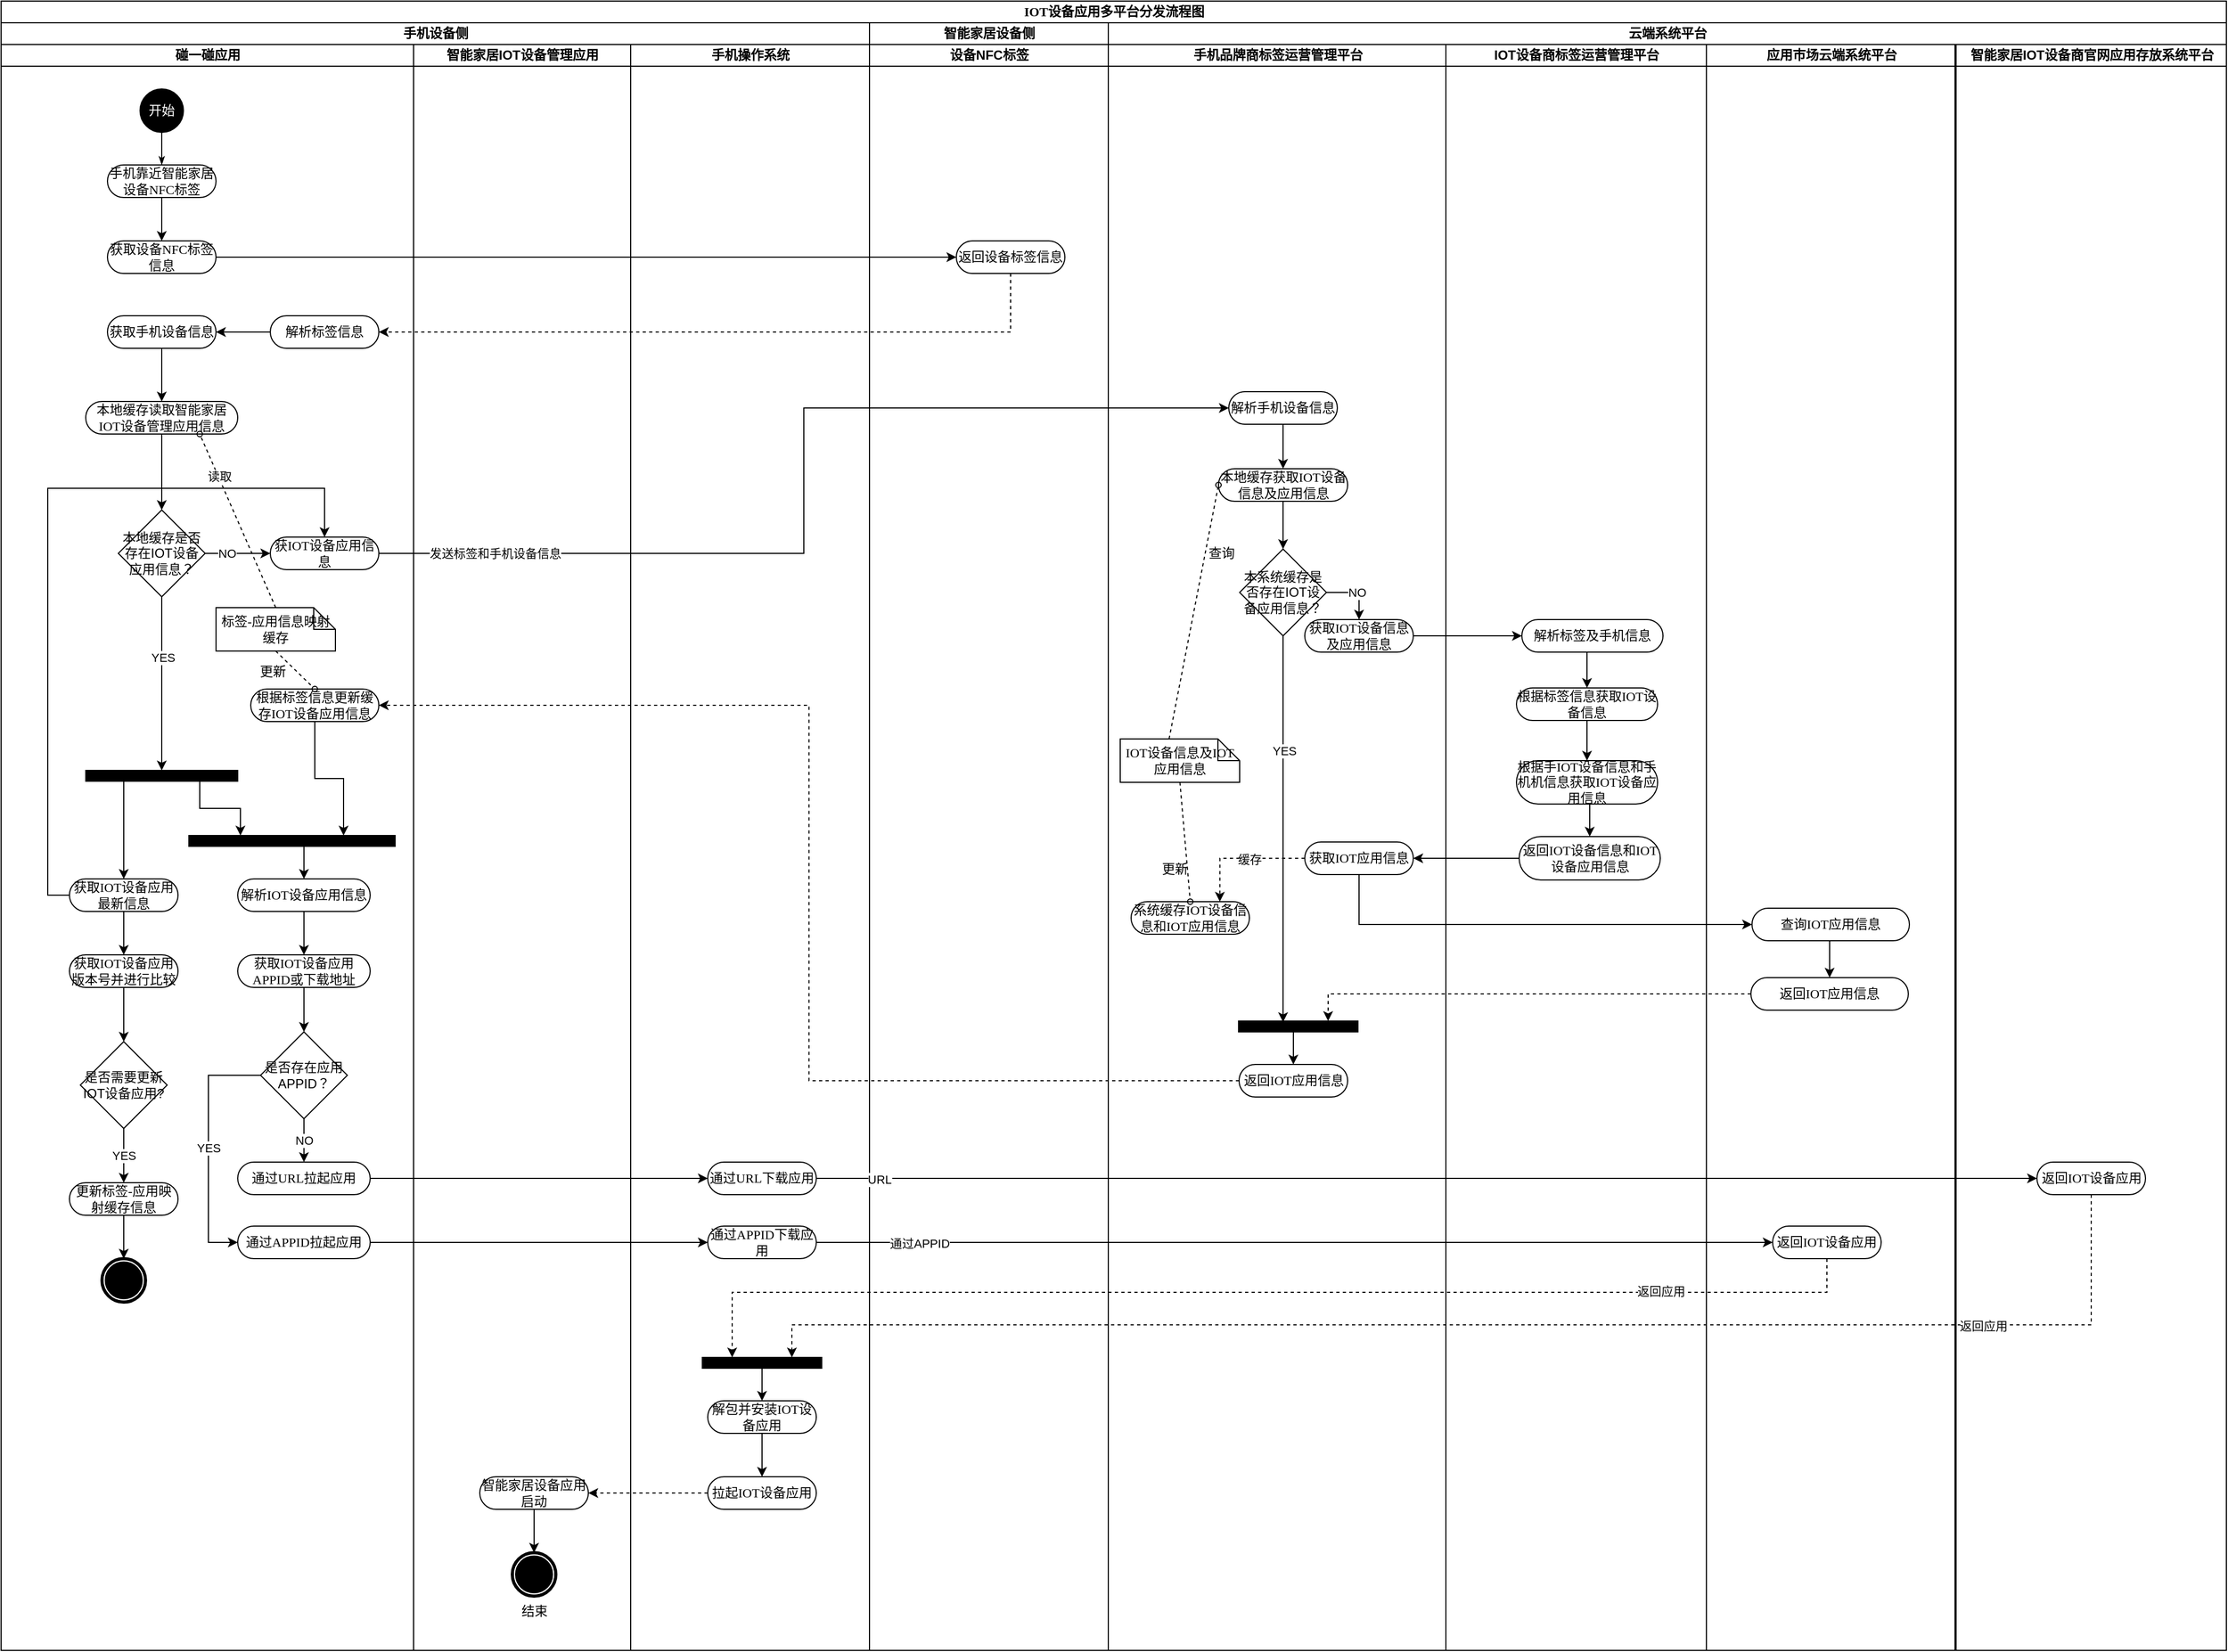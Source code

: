 <mxfile version="13.6.2" type="github">
  <diagram id="bne0GptcliV4wtazItF0" name="Page-1">
    <mxGraphModel dx="2277" dy="794" grid="1" gridSize="10" guides="1" tooltips="1" connect="1" arrows="1" fold="1" page="1" pageScale="1" pageWidth="827" pageHeight="1169" math="0" shadow="0">
      <root>
        <mxCell id="0" />
        <mxCell id="1" parent="0" />
        <mxCell id="QrTJQ4TlJ2hvMYAhIBJm-50" value="手机品牌商标签运营管理平台" style="swimlane;html=1;startSize=20;" parent="1" vertex="1">
          <mxGeometry x="529" y="80" width="311" height="1480" as="geometry" />
        </mxCell>
        <mxCell id="FNBalR-lyEp3zAnumRml-39" style="edgeStyle=orthogonalEdgeStyle;rounded=0;orthogonalLoop=1;jettySize=auto;html=1;exitX=0.5;exitY=1;exitDx=0;exitDy=0;strokeColor=#000000;" edge="1" parent="QrTJQ4TlJ2hvMYAhIBJm-50" source="QrTJQ4TlJ2hvMYAhIBJm-52" target="FNBalR-lyEp3zAnumRml-4">
          <mxGeometry relative="1" as="geometry" />
        </mxCell>
        <mxCell id="QrTJQ4TlJ2hvMYAhIBJm-52" value="解析手机设备信息" style="rounded=1;whiteSpace=wrap;html=1;shadow=0;comic=0;labelBackgroundColor=none;strokeWidth=1;fontFamily=Verdana;fontSize=12;align=center;arcSize=50;" parent="QrTJQ4TlJ2hvMYAhIBJm-50" vertex="1">
          <mxGeometry x="111" y="320" width="100" height="30" as="geometry" />
        </mxCell>
        <mxCell id="FNBalR-lyEp3zAnumRml-25" style="edgeStyle=orthogonalEdgeStyle;rounded=0;orthogonalLoop=1;jettySize=auto;html=1;exitX=0;exitY=0.5;exitDx=0;exitDy=0;entryX=0.75;entryY=0;entryDx=0;entryDy=0;dashed=1;" edge="1" parent="QrTJQ4TlJ2hvMYAhIBJm-50" source="QrTJQ4TlJ2hvMYAhIBJm-53" target="FNBalR-lyEp3zAnumRml-24">
          <mxGeometry relative="1" as="geometry">
            <Array as="points">
              <mxPoint x="103" y="750" />
            </Array>
          </mxGeometry>
        </mxCell>
        <mxCell id="FNBalR-lyEp3zAnumRml-47" value="缓存" style="edgeLabel;html=1;align=center;verticalAlign=middle;resizable=0;points=[];" vertex="1" connectable="0" parent="FNBalR-lyEp3zAnumRml-25">
          <mxGeometry x="-0.137" y="1" relative="1" as="geometry">
            <mxPoint as="offset" />
          </mxGeometry>
        </mxCell>
        <mxCell id="QrTJQ4TlJ2hvMYAhIBJm-53" value="获取IOT应用信息" style="rounded=1;whiteSpace=wrap;html=1;shadow=0;comic=0;labelBackgroundColor=none;strokeWidth=1;fontFamily=Verdana;fontSize=12;align=center;arcSize=50;" parent="QrTJQ4TlJ2hvMYAhIBJm-50" vertex="1">
          <mxGeometry x="181" y="735" width="100" height="30" as="geometry" />
        </mxCell>
        <mxCell id="QrTJQ4TlJ2hvMYAhIBJm-54" value="返回IOT应用信息" style="rounded=1;whiteSpace=wrap;html=1;shadow=0;comic=0;labelBackgroundColor=none;strokeWidth=1;fontFamily=Verdana;fontSize=12;align=center;arcSize=50;" parent="QrTJQ4TlJ2hvMYAhIBJm-50" vertex="1">
          <mxGeometry x="120.5" y="940" width="100" height="30" as="geometry" />
        </mxCell>
        <mxCell id="FNBalR-lyEp3zAnumRml-40" style="edgeStyle=orthogonalEdgeStyle;rounded=0;orthogonalLoop=1;jettySize=auto;html=1;exitX=0.5;exitY=1;exitDx=0;exitDy=0;entryX=0.5;entryY=0;entryDx=0;entryDy=0;strokeColor=#000000;" edge="1" parent="QrTJQ4TlJ2hvMYAhIBJm-50" source="FNBalR-lyEp3zAnumRml-4" target="FNBalR-lyEp3zAnumRml-34">
          <mxGeometry relative="1" as="geometry" />
        </mxCell>
        <mxCell id="FNBalR-lyEp3zAnumRml-4" value="本地缓存获取IOT设备信息及应用信息" style="rounded=1;whiteSpace=wrap;html=1;shadow=0;comic=0;labelBackgroundColor=none;strokeWidth=1;fontFamily=Verdana;fontSize=12;align=center;arcSize=50;" vertex="1" parent="QrTJQ4TlJ2hvMYAhIBJm-50">
          <mxGeometry x="101.5" y="391" width="119" height="30" as="geometry" />
        </mxCell>
        <mxCell id="FNBalR-lyEp3zAnumRml-24" value="系统缓存IOT设备信息和IOT应用信息" style="rounded=1;whiteSpace=wrap;html=1;shadow=0;comic=0;labelBackgroundColor=none;strokeWidth=1;fontFamily=Verdana;fontSize=12;align=center;arcSize=50;" vertex="1" parent="QrTJQ4TlJ2hvMYAhIBJm-50">
          <mxGeometry x="21" y="790" width="109" height="30" as="geometry" />
        </mxCell>
        <mxCell id="FNBalR-lyEp3zAnumRml-26" value="IOT设备信息及IOT应用信息" style="shape=note;whiteSpace=wrap;html=1;rounded=0;shadow=0;comic=0;labelBackgroundColor=none;strokeWidth=1;fontFamily=Verdana;fontSize=12;align=center;size=20;" vertex="1" parent="QrTJQ4TlJ2hvMYAhIBJm-50">
          <mxGeometry x="11" y="640" width="110" height="40" as="geometry" />
        </mxCell>
        <mxCell id="FNBalR-lyEp3zAnumRml-28" value="更新" style="edgeStyle=none;rounded=0;html=1;dashed=1;labelBackgroundColor=none;startArrow=none;startFill=0;startSize=5;endArrow=oval;endFill=0;endSize=5;jettySize=auto;orthogonalLoop=1;strokeWidth=1;fontFamily=Verdana;fontSize=12;exitX=0.5;exitY=1;exitDx=0;exitDy=0;exitPerimeter=0;entryX=0.5;entryY=0;entryDx=0;entryDy=0;" edge="1" parent="QrTJQ4TlJ2hvMYAhIBJm-50" source="FNBalR-lyEp3zAnumRml-26" target="FNBalR-lyEp3zAnumRml-24">
          <mxGeometry x="0.436" y="-12" relative="1" as="geometry">
            <mxPoint x="211" y="640" as="sourcePoint" />
            <mxPoint x="140" y="570" as="targetPoint" />
            <mxPoint as="offset" />
          </mxGeometry>
        </mxCell>
        <mxCell id="FNBalR-lyEp3zAnumRml-41" value="NO" style="edgeStyle=orthogonalEdgeStyle;rounded=0;orthogonalLoop=1;jettySize=auto;html=1;exitX=1;exitY=0.5;exitDx=0;exitDy=0;entryX=0.5;entryY=0;entryDx=0;entryDy=0;strokeColor=#000000;" edge="1" parent="QrTJQ4TlJ2hvMYAhIBJm-50" source="FNBalR-lyEp3zAnumRml-34" target="FNBalR-lyEp3zAnumRml-37">
          <mxGeometry relative="1" as="geometry" />
        </mxCell>
        <mxCell id="FNBalR-lyEp3zAnumRml-44" style="edgeStyle=orthogonalEdgeStyle;rounded=0;orthogonalLoop=1;jettySize=auto;html=1;exitX=0.5;exitY=1;exitDx=0;exitDy=0;strokeColor=#000000;" edge="1" parent="QrTJQ4TlJ2hvMYAhIBJm-50" source="FNBalR-lyEp3zAnumRml-34">
          <mxGeometry relative="1" as="geometry">
            <mxPoint x="161" y="901" as="targetPoint" />
          </mxGeometry>
        </mxCell>
        <mxCell id="FNBalR-lyEp3zAnumRml-46" value="YES" style="edgeLabel;html=1;align=center;verticalAlign=middle;resizable=0;points=[];" vertex="1" connectable="0" parent="FNBalR-lyEp3zAnumRml-44">
          <mxGeometry x="-0.406" y="1" relative="1" as="geometry">
            <mxPoint as="offset" />
          </mxGeometry>
        </mxCell>
        <mxCell id="FNBalR-lyEp3zAnumRml-34" value="本系统缓存是否存在IOT设备应用信息？" style="rhombus;whiteSpace=wrap;html=1;" vertex="1" parent="QrTJQ4TlJ2hvMYAhIBJm-50">
          <mxGeometry x="121" y="465" width="80" height="80" as="geometry" />
        </mxCell>
        <mxCell id="FNBalR-lyEp3zAnumRml-37" value="获取IOT设备信息及应用信息" style="rounded=1;whiteSpace=wrap;html=1;shadow=0;comic=0;labelBackgroundColor=none;strokeWidth=1;fontFamily=Verdana;fontSize=12;align=center;arcSize=50;" vertex="1" parent="QrTJQ4TlJ2hvMYAhIBJm-50">
          <mxGeometry x="181" y="530" width="100" height="30" as="geometry" />
        </mxCell>
        <mxCell id="FNBalR-lyEp3zAnumRml-27" value="查询" style="edgeStyle=none;rounded=0;html=1;dashed=1;labelBackgroundColor=none;startArrow=none;startFill=0;startSize=5;endArrow=oval;endFill=0;endSize=5;jettySize=auto;orthogonalLoop=1;strokeWidth=1;fontFamily=Verdana;fontSize=12;exitX=0;exitY=0;exitDx=45;exitDy=0;exitPerimeter=0;entryX=0;entryY=0.5;entryDx=0;entryDy=0;" edge="1" parent="QrTJQ4TlJ2hvMYAhIBJm-50" source="FNBalR-lyEp3zAnumRml-26" target="FNBalR-lyEp3zAnumRml-4">
          <mxGeometry x="0.484" y="-14" relative="1" as="geometry">
            <mxPoint x="-158" y="569" as="sourcePoint" />
            <mxPoint x="-89" y="620" as="targetPoint" />
            <mxPoint as="offset" />
          </mxGeometry>
        </mxCell>
        <mxCell id="FNBalR-lyEp3zAnumRml-45" style="edgeStyle=orthogonalEdgeStyle;rounded=0;orthogonalLoop=1;jettySize=auto;html=1;exitX=0.5;exitY=1;exitDx=0;exitDy=0;entryX=0.5;entryY=0;entryDx=0;entryDy=0;strokeColor=#000000;" edge="1" parent="QrTJQ4TlJ2hvMYAhIBJm-50" source="FNBalR-lyEp3zAnumRml-43" target="QrTJQ4TlJ2hvMYAhIBJm-54">
          <mxGeometry relative="1" as="geometry" />
        </mxCell>
        <mxCell id="FNBalR-lyEp3zAnumRml-43" value="" style="whiteSpace=wrap;html=1;rounded=0;shadow=0;comic=0;labelBackgroundColor=none;strokeWidth=1;fillColor=#000000;fontFamily=Verdana;fontSize=12;align=center;rotation=0;" vertex="1" parent="QrTJQ4TlJ2hvMYAhIBJm-50">
          <mxGeometry x="120" y="900" width="110" height="10" as="geometry" />
        </mxCell>
        <mxCell id="QrTJQ4TlJ2hvMYAhIBJm-74" style="edgeStyle=orthogonalEdgeStyle;rounded=0;orthogonalLoop=1;jettySize=auto;html=1;exitX=1;exitY=0.5;exitDx=0;exitDy=0;entryX=0;entryY=0.5;entryDx=0;entryDy=0;" parent="1" source="QrTJQ4TlJ2hvMYAhIBJm-36" target="QrTJQ4TlJ2hvMYAhIBJm-52" edge="1">
          <mxGeometry relative="1" as="geometry" />
        </mxCell>
        <mxCell id="QrTJQ4TlJ2hvMYAhIBJm-75" value="发送标签和手机设备信息" style="edgeLabel;html=1;align=center;verticalAlign=middle;resizable=0;points=[];" parent="QrTJQ4TlJ2hvMYAhIBJm-74" vertex="1" connectable="0">
          <mxGeometry x="-0.839" y="1" relative="1" as="geometry">
            <mxPoint x="33" y="1" as="offset" />
          </mxGeometry>
        </mxCell>
        <mxCell id="QrTJQ4TlJ2hvMYAhIBJm-78" style="edgeStyle=orthogonalEdgeStyle;rounded=0;orthogonalLoop=1;jettySize=auto;html=1;exitX=0;exitY=0.5;exitDx=0;exitDy=0;entryX=1;entryY=0.5;entryDx=0;entryDy=0;dashed=1;" parent="1" source="QrTJQ4TlJ2hvMYAhIBJm-54" target="QrTJQ4TlJ2hvMYAhIBJm-37" edge="1">
          <mxGeometry relative="1" as="geometry" />
        </mxCell>
        <mxCell id="QrTJQ4TlJ2hvMYAhIBJm-1" value="IOT设备应用多平台分发流程图" style="swimlane;html=1;childLayout=stackLayout;startSize=20;rounded=0;shadow=0;comic=0;labelBackgroundColor=none;strokeWidth=1;fontFamily=Verdana;fontSize=12;align=center;" parent="1" vertex="1">
          <mxGeometry x="-491" y="40" width="2050" height="1520" as="geometry" />
        </mxCell>
        <mxCell id="QrTJQ4TlJ2hvMYAhIBJm-2" value="手机设备侧" style="swimlane;html=1;startSize=20;" parent="QrTJQ4TlJ2hvMYAhIBJm-1" vertex="1">
          <mxGeometry y="20" width="800" height="1500" as="geometry" />
        </mxCell>
        <mxCell id="QrTJQ4TlJ2hvMYAhIBJm-3" value="碰一碰应用" style="swimlane;html=1;startSize=20;" parent="QrTJQ4TlJ2hvMYAhIBJm-2" vertex="1">
          <mxGeometry y="20" width="380" height="1480" as="geometry" />
        </mxCell>
        <mxCell id="QrTJQ4TlJ2hvMYAhIBJm-4" style="edgeStyle=orthogonalEdgeStyle;rounded=0;html=1;labelBackgroundColor=none;startArrow=none;startFill=0;startSize=5;endArrow=classicThin;endFill=1;endSize=5;jettySize=auto;orthogonalLoop=1;strokeWidth=1;fontFamily=Verdana;fontSize=12" parent="QrTJQ4TlJ2hvMYAhIBJm-3" source="QrTJQ4TlJ2hvMYAhIBJm-17" target="QrTJQ4TlJ2hvMYAhIBJm-16" edge="1">
          <mxGeometry relative="1" as="geometry" />
        </mxCell>
        <mxCell id="QrTJQ4TlJ2hvMYAhIBJm-5" style="edgeStyle=orthogonalEdgeStyle;rounded=0;orthogonalLoop=1;jettySize=auto;html=1;exitX=0.5;exitY=1;exitDx=0;exitDy=0;entryX=0.5;entryY=0;entryDx=0;entryDy=0;" parent="QrTJQ4TlJ2hvMYAhIBJm-3" source="QrTJQ4TlJ2hvMYAhIBJm-16" target="QrTJQ4TlJ2hvMYAhIBJm-18" edge="1">
          <mxGeometry relative="1" as="geometry" />
        </mxCell>
        <mxCell id="QrTJQ4TlJ2hvMYAhIBJm-6" style="edgeStyle=orthogonalEdgeStyle;rounded=0;orthogonalLoop=1;jettySize=auto;html=1;exitX=0;exitY=0.5;exitDx=0;exitDy=0;entryX=0.5;entryY=0;entryDx=0;entryDy=0;" parent="QrTJQ4TlJ2hvMYAhIBJm-3" source="QrTJQ4TlJ2hvMYAhIBJm-8" target="QrTJQ4TlJ2hvMYAhIBJm-36" edge="1">
          <mxGeometry relative="1" as="geometry">
            <Array as="points">
              <mxPoint x="43" y="784" />
              <mxPoint x="43" y="409" />
              <mxPoint x="298" y="409" />
            </Array>
          </mxGeometry>
        </mxCell>
        <mxCell id="QrTJQ4TlJ2hvMYAhIBJm-7" style="edgeStyle=orthogonalEdgeStyle;rounded=0;orthogonalLoop=1;jettySize=auto;html=1;exitX=0.5;exitY=1;exitDx=0;exitDy=0;entryX=0.5;entryY=0;entryDx=0;entryDy=0;" parent="QrTJQ4TlJ2hvMYAhIBJm-3" source="QrTJQ4TlJ2hvMYAhIBJm-8" target="QrTJQ4TlJ2hvMYAhIBJm-10" edge="1">
          <mxGeometry relative="1" as="geometry" />
        </mxCell>
        <mxCell id="QrTJQ4TlJ2hvMYAhIBJm-8" value="获取IOT设备应用最新信息" style="rounded=1;whiteSpace=wrap;html=1;shadow=0;comic=0;labelBackgroundColor=none;strokeWidth=1;fontFamily=Verdana;fontSize=12;align=center;arcSize=50;" parent="QrTJQ4TlJ2hvMYAhIBJm-3" vertex="1">
          <mxGeometry x="63" y="769" width="100" height="30" as="geometry" />
        </mxCell>
        <mxCell id="QrTJQ4TlJ2hvMYAhIBJm-9" style="edgeStyle=orthogonalEdgeStyle;rounded=0;orthogonalLoop=1;jettySize=auto;html=1;exitX=0.5;exitY=1;exitDx=0;exitDy=0;entryX=0.5;entryY=0;entryDx=0;entryDy=0;" parent="QrTJQ4TlJ2hvMYAhIBJm-3" source="QrTJQ4TlJ2hvMYAhIBJm-10" target="QrTJQ4TlJ2hvMYAhIBJm-12" edge="1">
          <mxGeometry relative="1" as="geometry" />
        </mxCell>
        <mxCell id="QrTJQ4TlJ2hvMYAhIBJm-10" value="获取IOT设备应用版本号并进行比较" style="rounded=1;whiteSpace=wrap;html=1;shadow=0;comic=0;labelBackgroundColor=none;strokeWidth=1;fontFamily=Verdana;fontSize=12;align=center;arcSize=50;" parent="QrTJQ4TlJ2hvMYAhIBJm-3" vertex="1">
          <mxGeometry x="63" y="839" width="100" height="30" as="geometry" />
        </mxCell>
        <mxCell id="QrTJQ4TlJ2hvMYAhIBJm-11" value="YES" style="edgeStyle=orthogonalEdgeStyle;rounded=0;orthogonalLoop=1;jettySize=auto;html=1;exitX=0.5;exitY=1;exitDx=0;exitDy=0;entryX=0.5;entryY=0;entryDx=0;entryDy=0;" parent="QrTJQ4TlJ2hvMYAhIBJm-3" source="QrTJQ4TlJ2hvMYAhIBJm-12" target="QrTJQ4TlJ2hvMYAhIBJm-14" edge="1">
          <mxGeometry relative="1" as="geometry" />
        </mxCell>
        <mxCell id="QrTJQ4TlJ2hvMYAhIBJm-12" value="是否需要更新IOT设备应用?" style="rhombus;whiteSpace=wrap;html=1;" parent="QrTJQ4TlJ2hvMYAhIBJm-3" vertex="1">
          <mxGeometry x="73" y="919" width="80" height="80" as="geometry" />
        </mxCell>
        <mxCell id="QrTJQ4TlJ2hvMYAhIBJm-13" style="edgeStyle=orthogonalEdgeStyle;rounded=0;orthogonalLoop=1;jettySize=auto;html=1;exitX=0.5;exitY=1;exitDx=0;exitDy=0;entryX=0.5;entryY=0;entryDx=0;entryDy=0;" parent="QrTJQ4TlJ2hvMYAhIBJm-3" source="QrTJQ4TlJ2hvMYAhIBJm-14" target="QrTJQ4TlJ2hvMYAhIBJm-15" edge="1">
          <mxGeometry relative="1" as="geometry" />
        </mxCell>
        <mxCell id="QrTJQ4TlJ2hvMYAhIBJm-14" value="更新标签-应用映射缓存信息" style="rounded=1;whiteSpace=wrap;html=1;shadow=0;comic=0;labelBackgroundColor=none;strokeWidth=1;fontFamily=Verdana;fontSize=12;align=center;arcSize=50;" parent="QrTJQ4TlJ2hvMYAhIBJm-3" vertex="1">
          <mxGeometry x="63" y="1049" width="100" height="30" as="geometry" />
        </mxCell>
        <mxCell id="QrTJQ4TlJ2hvMYAhIBJm-15" value="" style="shape=mxgraph.bpmn.shape;html=1;verticalLabelPosition=bottom;labelBackgroundColor=#ffffff;verticalAlign=top;perimeter=ellipsePerimeter;outline=end;symbol=terminate;rounded=0;shadow=0;comic=0;strokeWidth=1;fontFamily=Verdana;fontSize=12;align=center;" parent="QrTJQ4TlJ2hvMYAhIBJm-3" vertex="1">
          <mxGeometry x="93" y="1119" width="40" height="40" as="geometry" />
        </mxCell>
        <mxCell id="QrTJQ4TlJ2hvMYAhIBJm-16" value="手机靠近智能家居设备NFC标签" style="rounded=1;whiteSpace=wrap;html=1;shadow=0;comic=0;labelBackgroundColor=none;strokeWidth=1;fontFamily=Verdana;fontSize=12;align=center;arcSize=50;" parent="QrTJQ4TlJ2hvMYAhIBJm-3" vertex="1">
          <mxGeometry x="98" y="111" width="100" height="30" as="geometry" />
        </mxCell>
        <mxCell id="QrTJQ4TlJ2hvMYAhIBJm-17" value="&lt;font color=&quot;#ffffff&quot;&gt;开始&lt;/font&gt;" style="ellipse;whiteSpace=wrap;html=1;rounded=0;shadow=0;comic=0;labelBackgroundColor=none;strokeWidth=1;fillColor=#000000;fontFamily=Verdana;fontSize=12;align=center;" parent="QrTJQ4TlJ2hvMYAhIBJm-3" vertex="1">
          <mxGeometry x="128" y="41" width="40" height="40" as="geometry" />
        </mxCell>
        <mxCell id="QrTJQ4TlJ2hvMYAhIBJm-18" value="获取设备NFC标签信息" style="rounded=1;whiteSpace=wrap;html=1;shadow=0;comic=0;labelBackgroundColor=none;strokeWidth=1;fontFamily=Verdana;fontSize=12;align=center;arcSize=50;" parent="QrTJQ4TlJ2hvMYAhIBJm-3" vertex="1">
          <mxGeometry x="98" y="181" width="100" height="30" as="geometry" />
        </mxCell>
        <mxCell id="QrTJQ4TlJ2hvMYAhIBJm-19" style="edgeStyle=orthogonalEdgeStyle;rounded=0;orthogonalLoop=1;jettySize=auto;html=1;exitX=0.5;exitY=1;exitDx=0;exitDy=0;entryX=0.5;entryY=0;entryDx=0;entryDy=0;" parent="QrTJQ4TlJ2hvMYAhIBJm-3" source="QrTJQ4TlJ2hvMYAhIBJm-20" target="QrTJQ4TlJ2hvMYAhIBJm-34" edge="1">
          <mxGeometry relative="1" as="geometry" />
        </mxCell>
        <mxCell id="QrTJQ4TlJ2hvMYAhIBJm-20" value="本地缓存读取智能家居IOT设备管理应用信息" style="rounded=1;whiteSpace=wrap;html=1;shadow=0;comic=0;labelBackgroundColor=none;strokeWidth=1;fontFamily=Verdana;fontSize=12;align=center;arcSize=50;" parent="QrTJQ4TlJ2hvMYAhIBJm-3" vertex="1">
          <mxGeometry x="78" y="329" width="140" height="30" as="geometry" />
        </mxCell>
        <mxCell id="QrTJQ4TlJ2hvMYAhIBJm-22" style="edgeStyle=orthogonalEdgeStyle;rounded=0;orthogonalLoop=1;jettySize=auto;html=1;exitX=0.25;exitY=1;exitDx=0;exitDy=0;entryX=0.5;entryY=0;entryDx=0;entryDy=0;" parent="QrTJQ4TlJ2hvMYAhIBJm-3" source="QrTJQ4TlJ2hvMYAhIBJm-24" target="QrTJQ4TlJ2hvMYAhIBJm-8" edge="1">
          <mxGeometry relative="1" as="geometry" />
        </mxCell>
        <mxCell id="QrTJQ4TlJ2hvMYAhIBJm-23" style="edgeStyle=orthogonalEdgeStyle;rounded=0;orthogonalLoop=1;jettySize=auto;html=1;exitX=0.75;exitY=1;exitDx=0;exitDy=0;entryX=0.25;entryY=0;entryDx=0;entryDy=0;" parent="QrTJQ4TlJ2hvMYAhIBJm-3" source="QrTJQ4TlJ2hvMYAhIBJm-24" target="QrTJQ4TlJ2hvMYAhIBJm-42" edge="1">
          <mxGeometry relative="1" as="geometry" />
        </mxCell>
        <mxCell id="QrTJQ4TlJ2hvMYAhIBJm-24" value="" style="whiteSpace=wrap;html=1;rounded=0;shadow=0;comic=0;labelBackgroundColor=none;strokeWidth=1;fillColor=#000000;fontFamily=Verdana;fontSize=12;align=center;rotation=0;" parent="QrTJQ4TlJ2hvMYAhIBJm-3" vertex="1">
          <mxGeometry x="78" y="669" width="140" height="10" as="geometry" />
        </mxCell>
        <mxCell id="QrTJQ4TlJ2hvMYAhIBJm-25" style="edgeStyle=orthogonalEdgeStyle;rounded=0;orthogonalLoop=1;jettySize=auto;html=1;exitX=0.5;exitY=1;exitDx=0;exitDy=0;entryX=0.5;entryY=0;entryDx=0;entryDy=0;" parent="QrTJQ4TlJ2hvMYAhIBJm-3" source="QrTJQ4TlJ2hvMYAhIBJm-26" target="QrTJQ4TlJ2hvMYAhIBJm-28" edge="1">
          <mxGeometry relative="1" as="geometry" />
        </mxCell>
        <mxCell id="FNBalR-lyEp3zAnumRml-3" style="edgeStyle=orthogonalEdgeStyle;rounded=0;orthogonalLoop=1;jettySize=auto;html=1;exitX=0.5;exitY=1;exitDx=0;exitDy=0;entryX=0.5;entryY=0;entryDx=0;entryDy=0;" edge="1" parent="QrTJQ4TlJ2hvMYAhIBJm-3" source="FNBalR-lyEp3zAnumRml-1" target="QrTJQ4TlJ2hvMYAhIBJm-20">
          <mxGeometry relative="1" as="geometry" />
        </mxCell>
        <mxCell id="FNBalR-lyEp3zAnumRml-1" value="获取手机设备信息" style="rounded=1;whiteSpace=wrap;html=1;shadow=0;comic=0;labelBackgroundColor=none;strokeWidth=1;fontFamily=Verdana;fontSize=12;align=center;arcSize=50;" vertex="1" parent="QrTJQ4TlJ2hvMYAhIBJm-3">
          <mxGeometry x="98" y="250" width="100" height="30" as="geometry" />
        </mxCell>
        <mxCell id="QrTJQ4TlJ2hvMYAhIBJm-26" value="解析IOT设备应用信息" style="rounded=1;whiteSpace=wrap;html=1;shadow=0;comic=0;labelBackgroundColor=none;strokeWidth=1;fontFamily=Verdana;fontSize=12;align=center;arcSize=50;" parent="QrTJQ4TlJ2hvMYAhIBJm-3" vertex="1">
          <mxGeometry x="218" y="769" width="122" height="30" as="geometry" />
        </mxCell>
        <mxCell id="FNBalR-lyEp3zAnumRml-51" style="edgeStyle=orthogonalEdgeStyle;rounded=0;orthogonalLoop=1;jettySize=auto;html=1;exitX=0.5;exitY=1;exitDx=0;exitDy=0;entryX=0.5;entryY=0;entryDx=0;entryDy=0;strokeColor=#000000;" edge="1" parent="QrTJQ4TlJ2hvMYAhIBJm-3" source="QrTJQ4TlJ2hvMYAhIBJm-28" target="FNBalR-lyEp3zAnumRml-50">
          <mxGeometry relative="1" as="geometry" />
        </mxCell>
        <mxCell id="QrTJQ4TlJ2hvMYAhIBJm-28" value="获取IOT设备应用APPID或下载地址" style="rounded=1;whiteSpace=wrap;html=1;shadow=0;comic=0;labelBackgroundColor=none;strokeWidth=1;fontFamily=Verdana;fontSize=12;align=center;arcSize=50;" parent="QrTJQ4TlJ2hvMYAhIBJm-3" vertex="1">
          <mxGeometry x="218" y="839" width="122" height="30" as="geometry" />
        </mxCell>
        <mxCell id="QrTJQ4TlJ2hvMYAhIBJm-31" value="NO" style="edgeStyle=orthogonalEdgeStyle;rounded=0;orthogonalLoop=1;jettySize=auto;html=1;exitX=1;exitY=0.5;exitDx=0;exitDy=0;" parent="QrTJQ4TlJ2hvMYAhIBJm-3" source="QrTJQ4TlJ2hvMYAhIBJm-34" target="QrTJQ4TlJ2hvMYAhIBJm-36" edge="1">
          <mxGeometry x="-0.333" relative="1" as="geometry">
            <Array as="points">
              <mxPoint x="208" y="469" />
              <mxPoint x="208" y="469" />
            </Array>
            <mxPoint as="offset" />
          </mxGeometry>
        </mxCell>
        <mxCell id="QrTJQ4TlJ2hvMYAhIBJm-32" style="edgeStyle=orthogonalEdgeStyle;rounded=0;orthogonalLoop=1;jettySize=auto;html=1;exitX=0.5;exitY=1;exitDx=0;exitDy=0;entryX=0.5;entryY=0;entryDx=0;entryDy=0;" parent="QrTJQ4TlJ2hvMYAhIBJm-3" source="QrTJQ4TlJ2hvMYAhIBJm-34" edge="1">
          <mxGeometry relative="1" as="geometry">
            <mxPoint x="148" y="669" as="targetPoint" />
          </mxGeometry>
        </mxCell>
        <mxCell id="QrTJQ4TlJ2hvMYAhIBJm-33" value="YES" style="edgeLabel;html=1;align=center;verticalAlign=middle;resizable=0;points=[];" parent="QrTJQ4TlJ2hvMYAhIBJm-32" vertex="1" connectable="0">
          <mxGeometry x="-0.3" y="1" relative="1" as="geometry">
            <mxPoint as="offset" />
          </mxGeometry>
        </mxCell>
        <mxCell id="QrTJQ4TlJ2hvMYAhIBJm-34" value="本地缓存是否存在IOT设备应用信息？" style="rhombus;whiteSpace=wrap;html=1;" parent="QrTJQ4TlJ2hvMYAhIBJm-3" vertex="1">
          <mxGeometry x="108" y="429" width="80" height="80" as="geometry" />
        </mxCell>
        <mxCell id="QrTJQ4TlJ2hvMYAhIBJm-35" value="标签-应用信息映射缓存" style="shape=note;whiteSpace=wrap;html=1;rounded=0;shadow=0;comic=0;labelBackgroundColor=none;strokeWidth=1;fontFamily=Verdana;fontSize=12;align=center;size=20;" parent="QrTJQ4TlJ2hvMYAhIBJm-3" vertex="1">
          <mxGeometry x="198" y="519" width="110" height="40" as="geometry" />
        </mxCell>
        <mxCell id="FNBalR-lyEp3zAnumRml-54" value="NO" style="edgeStyle=orthogonalEdgeStyle;rounded=0;orthogonalLoop=1;jettySize=auto;html=1;exitX=0.5;exitY=1;exitDx=0;exitDy=0;entryX=0.5;entryY=0;entryDx=0;entryDy=0;strokeColor=#000000;" edge="1" parent="QrTJQ4TlJ2hvMYAhIBJm-3" source="FNBalR-lyEp3zAnumRml-50" target="FNBalR-lyEp3zAnumRml-53">
          <mxGeometry relative="1" as="geometry" />
        </mxCell>
        <mxCell id="FNBalR-lyEp3zAnumRml-55" value="YES" style="edgeStyle=orthogonalEdgeStyle;rounded=0;orthogonalLoop=1;jettySize=auto;html=1;exitX=0;exitY=0.5;exitDx=0;exitDy=0;entryX=0;entryY=0.5;entryDx=0;entryDy=0;strokeColor=#000000;" edge="1" parent="QrTJQ4TlJ2hvMYAhIBJm-3" source="FNBalR-lyEp3zAnumRml-50" target="FNBalR-lyEp3zAnumRml-52">
          <mxGeometry relative="1" as="geometry">
            <Array as="points">
              <mxPoint x="191" y="950" />
              <mxPoint x="191" y="1104" />
            </Array>
          </mxGeometry>
        </mxCell>
        <mxCell id="FNBalR-lyEp3zAnumRml-50" value="是否存在应用APPID？" style="rhombus;whiteSpace=wrap;html=1;" vertex="1" parent="QrTJQ4TlJ2hvMYAhIBJm-3">
          <mxGeometry x="239" y="910" width="80" height="80" as="geometry" />
        </mxCell>
        <mxCell id="FNBalR-lyEp3zAnumRml-52" value="通过APPID拉起应用" style="rounded=1;whiteSpace=wrap;html=1;shadow=0;comic=0;labelBackgroundColor=none;strokeWidth=1;fontFamily=Verdana;fontSize=12;align=center;arcSize=50;" vertex="1" parent="QrTJQ4TlJ2hvMYAhIBJm-3">
          <mxGeometry x="218" y="1089" width="122" height="30" as="geometry" />
        </mxCell>
        <mxCell id="FNBalR-lyEp3zAnumRml-53" value="通过URL拉起应用" style="rounded=1;whiteSpace=wrap;html=1;shadow=0;comic=0;labelBackgroundColor=none;strokeWidth=1;fontFamily=Verdana;fontSize=12;align=center;arcSize=50;" vertex="1" parent="QrTJQ4TlJ2hvMYAhIBJm-3">
          <mxGeometry x="218" y="1030" width="122" height="30" as="geometry" />
        </mxCell>
        <mxCell id="QrTJQ4TlJ2hvMYAhIBJm-36" value="获IOT设备应用信息" style="rounded=1;whiteSpace=wrap;html=1;shadow=0;comic=0;labelBackgroundColor=none;strokeWidth=1;fontFamily=Verdana;fontSize=12;align=center;arcSize=50;" parent="QrTJQ4TlJ2hvMYAhIBJm-3" vertex="1">
          <mxGeometry x="248" y="454" width="100" height="30" as="geometry" />
        </mxCell>
        <mxCell id="QrTJQ4TlJ2hvMYAhIBJm-37" value="根据标签信息更新缓存IOT设备应用信息" style="rounded=1;whiteSpace=wrap;html=1;shadow=0;comic=0;labelBackgroundColor=none;strokeWidth=1;fontFamily=Verdana;fontSize=12;align=center;arcSize=50;" parent="QrTJQ4TlJ2hvMYAhIBJm-3" vertex="1">
          <mxGeometry x="230" y="594" width="118" height="30" as="geometry" />
        </mxCell>
        <mxCell id="QrTJQ4TlJ2hvMYAhIBJm-38" value="更新" style="edgeStyle=none;rounded=0;html=1;dashed=1;labelBackgroundColor=none;startArrow=none;startFill=0;startSize=5;endArrow=oval;endFill=0;endSize=5;jettySize=auto;orthogonalLoop=1;strokeWidth=1;fontFamily=Verdana;fontSize=12;exitX=0.5;exitY=1;exitDx=0;exitDy=0;exitPerimeter=0;entryX=0.5;entryY=0;entryDx=0;entryDy=0;" parent="QrTJQ4TlJ2hvMYAhIBJm-3" source="QrTJQ4TlJ2hvMYAhIBJm-35" target="QrTJQ4TlJ2hvMYAhIBJm-37" edge="1">
          <mxGeometry x="-0.569" y="-16" relative="1" as="geometry">
            <mxPoint x="253" y="529" as="sourcePoint" />
            <mxPoint x="178" y="498.788" as="targetPoint" />
            <mxPoint as="offset" />
          </mxGeometry>
        </mxCell>
        <mxCell id="QrTJQ4TlJ2hvMYAhIBJm-39" value="" style="edgeStyle=none;rounded=0;html=1;dashed=1;labelBackgroundColor=none;startArrow=none;startFill=0;startSize=5;endArrow=oval;endFill=0;endSize=5;jettySize=auto;orthogonalLoop=1;strokeWidth=1;fontFamily=Verdana;fontSize=12;entryX=0.75;entryY=1;entryDx=0;entryDy=0;exitX=0.5;exitY=0;exitDx=0;exitDy=0;exitPerimeter=0;" parent="QrTJQ4TlJ2hvMYAhIBJm-3" source="QrTJQ4TlJ2hvMYAhIBJm-35" target="QrTJQ4TlJ2hvMYAhIBJm-20" edge="1">
          <mxGeometry x="0.525" y="4" relative="1" as="geometry">
            <mxPoint x="258" y="589" as="sourcePoint" />
            <mxPoint x="318" y="674" as="targetPoint" />
            <mxPoint x="-1" as="offset" />
          </mxGeometry>
        </mxCell>
        <mxCell id="QrTJQ4TlJ2hvMYAhIBJm-40" value="读取" style="edgeLabel;html=1;align=center;verticalAlign=middle;resizable=0;points=[];" parent="QrTJQ4TlJ2hvMYAhIBJm-39" vertex="1" connectable="0">
          <mxGeometry x="0.505" y="-1" relative="1" as="geometry">
            <mxPoint as="offset" />
          </mxGeometry>
        </mxCell>
        <mxCell id="QrTJQ4TlJ2hvMYAhIBJm-41" style="edgeStyle=orthogonalEdgeStyle;rounded=0;orthogonalLoop=1;jettySize=auto;html=1;exitX=0.5;exitY=1;exitDx=0;exitDy=0;entryX=0.5;entryY=0;entryDx=0;entryDy=0;" parent="QrTJQ4TlJ2hvMYAhIBJm-3" source="QrTJQ4TlJ2hvMYAhIBJm-42" target="QrTJQ4TlJ2hvMYAhIBJm-26" edge="1">
          <mxGeometry relative="1" as="geometry" />
        </mxCell>
        <mxCell id="QrTJQ4TlJ2hvMYAhIBJm-42" value="" style="whiteSpace=wrap;html=1;rounded=0;shadow=0;comic=0;labelBackgroundColor=none;strokeWidth=1;fillColor=#000000;fontFamily=Verdana;fontSize=12;align=center;rotation=0;" parent="QrTJQ4TlJ2hvMYAhIBJm-3" vertex="1">
          <mxGeometry x="173" y="729" width="190" height="10" as="geometry" />
        </mxCell>
        <mxCell id="QrTJQ4TlJ2hvMYAhIBJm-43" style="edgeStyle=orthogonalEdgeStyle;rounded=0;orthogonalLoop=1;jettySize=auto;html=1;exitX=0.5;exitY=1;exitDx=0;exitDy=0;entryX=0.75;entryY=0;entryDx=0;entryDy=0;" parent="QrTJQ4TlJ2hvMYAhIBJm-3" source="QrTJQ4TlJ2hvMYAhIBJm-37" target="QrTJQ4TlJ2hvMYAhIBJm-42" edge="1">
          <mxGeometry relative="1" as="geometry">
            <mxPoint x="297" y="724" as="targetPoint" />
          </mxGeometry>
        </mxCell>
        <mxCell id="FNBalR-lyEp3zAnumRml-2" style="edgeStyle=orthogonalEdgeStyle;rounded=0;orthogonalLoop=1;jettySize=auto;html=1;exitX=0;exitY=0.5;exitDx=0;exitDy=0;entryX=1;entryY=0.5;entryDx=0;entryDy=0;" edge="1" parent="QrTJQ4TlJ2hvMYAhIBJm-3" source="QrTJQ4TlJ2hvMYAhIBJm-30" target="FNBalR-lyEp3zAnumRml-1">
          <mxGeometry relative="1" as="geometry" />
        </mxCell>
        <mxCell id="QrTJQ4TlJ2hvMYAhIBJm-30" value="解析标签信息" style="rounded=1;whiteSpace=wrap;html=1;shadow=0;comic=0;labelBackgroundColor=none;strokeWidth=1;fontFamily=Verdana;fontSize=12;align=center;arcSize=50;" parent="QrTJQ4TlJ2hvMYAhIBJm-3" vertex="1">
          <mxGeometry x="248" y="250" width="100" height="30" as="geometry" />
        </mxCell>
        <mxCell id="QrTJQ4TlJ2hvMYAhIBJm-64" value="智能家居IOT设备管理应用" style="swimlane;html=1;startSize=20;" parent="QrTJQ4TlJ2hvMYAhIBJm-2" vertex="1">
          <mxGeometry x="380" y="20" width="200" height="1480" as="geometry" />
        </mxCell>
        <mxCell id="QrTJQ4TlJ2hvMYAhIBJm-65" style="edgeStyle=orthogonalEdgeStyle;rounded=0;orthogonalLoop=1;jettySize=auto;html=1;exitX=0.5;exitY=1;exitDx=0;exitDy=0;entryX=0.5;entryY=0;entryDx=0;entryDy=0;" parent="QrTJQ4TlJ2hvMYAhIBJm-64" source="QrTJQ4TlJ2hvMYAhIBJm-66" target="QrTJQ4TlJ2hvMYAhIBJm-67" edge="1">
          <mxGeometry relative="1" as="geometry" />
        </mxCell>
        <mxCell id="QrTJQ4TlJ2hvMYAhIBJm-66" value="智能家居设备应用启动" style="rounded=1;whiteSpace=wrap;html=1;shadow=0;comic=0;labelBackgroundColor=none;strokeWidth=1;fontFamily=Verdana;fontSize=12;align=center;arcSize=50;" parent="QrTJQ4TlJ2hvMYAhIBJm-64" vertex="1">
          <mxGeometry x="61" y="1320" width="100" height="30" as="geometry" />
        </mxCell>
        <mxCell id="QrTJQ4TlJ2hvMYAhIBJm-67" value="结束" style="shape=mxgraph.bpmn.shape;html=1;verticalLabelPosition=bottom;labelBackgroundColor=#ffffff;verticalAlign=top;perimeter=ellipsePerimeter;outline=end;symbol=terminate;rounded=0;shadow=0;comic=0;strokeWidth=1;fontFamily=Verdana;fontSize=12;align=center;" parent="QrTJQ4TlJ2hvMYAhIBJm-64" vertex="1">
          <mxGeometry x="91" y="1390" width="40" height="40" as="geometry" />
        </mxCell>
        <mxCell id="QrTJQ4TlJ2hvMYAhIBJm-57" value="手机操作系统" style="swimlane;html=1;startSize=20;" parent="QrTJQ4TlJ2hvMYAhIBJm-2" vertex="1">
          <mxGeometry x="580" y="20" width="220" height="1480" as="geometry" />
        </mxCell>
        <mxCell id="QrTJQ4TlJ2hvMYAhIBJm-61" style="edgeStyle=orthogonalEdgeStyle;rounded=0;orthogonalLoop=1;jettySize=auto;html=1;exitX=0.5;exitY=1;exitDx=0;exitDy=0;entryX=0.5;entryY=0;entryDx=0;entryDy=0;" parent="QrTJQ4TlJ2hvMYAhIBJm-57" source="QrTJQ4TlJ2hvMYAhIBJm-62" target="QrTJQ4TlJ2hvMYAhIBJm-63" edge="1">
          <mxGeometry relative="1" as="geometry" />
        </mxCell>
        <mxCell id="QrTJQ4TlJ2hvMYAhIBJm-62" value="解包并安装IOT设备应用" style="rounded=1;whiteSpace=wrap;html=1;shadow=0;comic=0;labelBackgroundColor=none;strokeWidth=1;fontFamily=Verdana;fontSize=12;align=center;arcSize=50;" parent="QrTJQ4TlJ2hvMYAhIBJm-57" vertex="1">
          <mxGeometry x="71" y="1250" width="100" height="30" as="geometry" />
        </mxCell>
        <mxCell id="QrTJQ4TlJ2hvMYAhIBJm-63" value="拉起IOT设备应用" style="rounded=1;whiteSpace=wrap;html=1;shadow=0;comic=0;labelBackgroundColor=none;strokeWidth=1;fontFamily=Verdana;fontSize=12;align=center;arcSize=50;" parent="QrTJQ4TlJ2hvMYAhIBJm-57" vertex="1">
          <mxGeometry x="71" y="1320" width="100" height="30" as="geometry" />
        </mxCell>
        <mxCell id="QrTJQ4TlJ2hvMYAhIBJm-60" value="通过APPID下载应用" style="rounded=1;whiteSpace=wrap;html=1;shadow=0;comic=0;labelBackgroundColor=none;strokeWidth=1;fontFamily=Verdana;fontSize=12;align=center;arcSize=50;" parent="QrTJQ4TlJ2hvMYAhIBJm-57" vertex="1">
          <mxGeometry x="71" y="1089" width="100" height="30" as="geometry" />
        </mxCell>
        <mxCell id="QrTJQ4TlJ2hvMYAhIBJm-59" value="通过URL下载应用" style="rounded=1;whiteSpace=wrap;html=1;shadow=0;comic=0;labelBackgroundColor=none;strokeWidth=1;fontFamily=Verdana;fontSize=12;align=center;arcSize=50;" parent="QrTJQ4TlJ2hvMYAhIBJm-57" vertex="1">
          <mxGeometry x="71" y="1030" width="100" height="30" as="geometry" />
        </mxCell>
        <mxCell id="FNBalR-lyEp3zAnumRml-63" style="edgeStyle=orthogonalEdgeStyle;rounded=0;orthogonalLoop=1;jettySize=auto;html=1;exitX=0.5;exitY=1;exitDx=0;exitDy=0;entryX=0.5;entryY=0;entryDx=0;entryDy=0;strokeColor=#000000;" edge="1" parent="QrTJQ4TlJ2hvMYAhIBJm-57" source="FNBalR-lyEp3zAnumRml-60" target="QrTJQ4TlJ2hvMYAhIBJm-62">
          <mxGeometry relative="1" as="geometry" />
        </mxCell>
        <mxCell id="FNBalR-lyEp3zAnumRml-60" value="" style="whiteSpace=wrap;html=1;rounded=0;shadow=0;comic=0;labelBackgroundColor=none;strokeWidth=1;fillColor=#000000;fontFamily=Verdana;fontSize=12;align=center;rotation=0;" vertex="1" parent="QrTJQ4TlJ2hvMYAhIBJm-57">
          <mxGeometry x="66" y="1210" width="110" height="10" as="geometry" />
        </mxCell>
        <mxCell id="FNBalR-lyEp3zAnumRml-56" style="edgeStyle=orthogonalEdgeStyle;rounded=0;orthogonalLoop=1;jettySize=auto;html=1;exitX=1;exitY=0.5;exitDx=0;exitDy=0;entryX=0;entryY=0.5;entryDx=0;entryDy=0;strokeColor=#000000;" edge="1" parent="QrTJQ4TlJ2hvMYAhIBJm-2" source="FNBalR-lyEp3zAnumRml-53" target="QrTJQ4TlJ2hvMYAhIBJm-59">
          <mxGeometry relative="1" as="geometry" />
        </mxCell>
        <mxCell id="FNBalR-lyEp3zAnumRml-58" style="edgeStyle=orthogonalEdgeStyle;rounded=0;orthogonalLoop=1;jettySize=auto;html=1;exitX=1;exitY=0.5;exitDx=0;exitDy=0;strokeColor=#000000;" edge="1" parent="QrTJQ4TlJ2hvMYAhIBJm-2" source="FNBalR-lyEp3zAnumRml-52" target="QrTJQ4TlJ2hvMYAhIBJm-60">
          <mxGeometry relative="1" as="geometry" />
        </mxCell>
        <mxCell id="QrTJQ4TlJ2hvMYAhIBJm-86" style="edgeStyle=orthogonalEdgeStyle;rounded=0;orthogonalLoop=1;jettySize=auto;html=1;exitX=0;exitY=0.5;exitDx=0;exitDy=0;entryX=1;entryY=0.5;entryDx=0;entryDy=0;dashed=1;" parent="QrTJQ4TlJ2hvMYAhIBJm-2" source="QrTJQ4TlJ2hvMYAhIBJm-63" target="QrTJQ4TlJ2hvMYAhIBJm-66" edge="1">
          <mxGeometry relative="1" as="geometry" />
        </mxCell>
        <mxCell id="QrTJQ4TlJ2hvMYAhIBJm-72" style="edgeStyle=orthogonalEdgeStyle;rounded=0;orthogonalLoop=1;jettySize=auto;html=1;exitX=1;exitY=0.5;exitDx=0;exitDy=0;entryX=0;entryY=0.5;entryDx=0;entryDy=0;" parent="QrTJQ4TlJ2hvMYAhIBJm-1" source="QrTJQ4TlJ2hvMYAhIBJm-18" target="QrTJQ4TlJ2hvMYAhIBJm-56" edge="1">
          <mxGeometry relative="1" as="geometry" />
        </mxCell>
        <mxCell id="QrTJQ4TlJ2hvMYAhIBJm-73" style="edgeStyle=orthogonalEdgeStyle;rounded=0;orthogonalLoop=1;jettySize=auto;html=1;exitX=0.5;exitY=1;exitDx=0;exitDy=0;entryX=1;entryY=0.5;entryDx=0;entryDy=0;dashed=1;" parent="QrTJQ4TlJ2hvMYAhIBJm-1" source="QrTJQ4TlJ2hvMYAhIBJm-56" target="QrTJQ4TlJ2hvMYAhIBJm-30" edge="1">
          <mxGeometry relative="1" as="geometry" />
        </mxCell>
        <mxCell id="QrTJQ4TlJ2hvMYAhIBJm-87" value="智能家居设备侧" style="swimlane;html=1;startSize=20;" parent="QrTJQ4TlJ2hvMYAhIBJm-1" vertex="1">
          <mxGeometry x="800" y="20" width="220" height="1500" as="geometry" />
        </mxCell>
        <mxCell id="QrTJQ4TlJ2hvMYAhIBJm-55" value="设备NFC标签" style="swimlane;html=1;startSize=20;" parent="QrTJQ4TlJ2hvMYAhIBJm-87" vertex="1">
          <mxGeometry y="20" width="220" height="1480" as="geometry" />
        </mxCell>
        <mxCell id="QrTJQ4TlJ2hvMYAhIBJm-56" value="返回设备标签信息" style="rounded=1;whiteSpace=wrap;html=1;shadow=0;comic=0;labelBackgroundColor=none;strokeWidth=1;fontFamily=Verdana;fontSize=12;align=center;arcSize=50;" parent="QrTJQ4TlJ2hvMYAhIBJm-55" vertex="1">
          <mxGeometry x="80" y="181" width="100" height="30" as="geometry" />
        </mxCell>
        <mxCell id="QrTJQ4TlJ2hvMYAhIBJm-88" value="云端系统平台" style="swimlane;html=1;startSize=20;" parent="QrTJQ4TlJ2hvMYAhIBJm-1" vertex="1">
          <mxGeometry x="1020" y="20" width="1030" height="1500" as="geometry" />
        </mxCell>
        <mxCell id="QrTJQ4TlJ2hvMYAhIBJm-46" value="IOT设备商标签运营管理平台" style="swimlane;html=1;startSize=20;" parent="QrTJQ4TlJ2hvMYAhIBJm-88" vertex="1">
          <mxGeometry x="311" y="20" width="240" height="1480" as="geometry" />
        </mxCell>
        <mxCell id="FNBalR-lyEp3zAnumRml-13" style="edgeStyle=orthogonalEdgeStyle;rounded=0;orthogonalLoop=1;jettySize=auto;html=1;exitX=0.5;exitY=1;exitDx=0;exitDy=0;entryX=0.5;entryY=0;entryDx=0;entryDy=0;" edge="1" parent="QrTJQ4TlJ2hvMYAhIBJm-46" source="FNBalR-lyEp3zAnumRml-8" target="FNBalR-lyEp3zAnumRml-10">
          <mxGeometry relative="1" as="geometry" />
        </mxCell>
        <mxCell id="FNBalR-lyEp3zAnumRml-14" style="edgeStyle=orthogonalEdgeStyle;rounded=0;orthogonalLoop=1;jettySize=auto;html=1;exitX=0.5;exitY=1;exitDx=0;exitDy=0;entryX=0.5;entryY=0;entryDx=0;entryDy=0;" edge="1" parent="QrTJQ4TlJ2hvMYAhIBJm-46" source="FNBalR-lyEp3zAnumRml-10" target="FNBalR-lyEp3zAnumRml-11">
          <mxGeometry relative="1" as="geometry" />
        </mxCell>
        <mxCell id="FNBalR-lyEp3zAnumRml-10" value="根据标签信息获取IOT设备信息" style="rounded=1;whiteSpace=wrap;html=1;shadow=0;comic=0;labelBackgroundColor=none;strokeWidth=1;fontFamily=Verdana;fontSize=12;align=center;arcSize=50;" vertex="1" parent="QrTJQ4TlJ2hvMYAhIBJm-46">
          <mxGeometry x="65" y="593" width="130" height="30" as="geometry" />
        </mxCell>
        <mxCell id="FNBalR-lyEp3zAnumRml-17" style="edgeStyle=orthogonalEdgeStyle;rounded=0;orthogonalLoop=1;jettySize=auto;html=1;exitX=0.5;exitY=1;exitDx=0;exitDy=0;entryX=0.5;entryY=0;entryDx=0;entryDy=0;" edge="1" parent="QrTJQ4TlJ2hvMYAhIBJm-46" source="FNBalR-lyEp3zAnumRml-11" target="FNBalR-lyEp3zAnumRml-16">
          <mxGeometry relative="1" as="geometry" />
        </mxCell>
        <mxCell id="FNBalR-lyEp3zAnumRml-11" value="根据手IOT设备信息和手机机信息获取IOT设备应用信息" style="rounded=1;whiteSpace=wrap;html=1;shadow=0;comic=0;labelBackgroundColor=none;strokeWidth=1;fontFamily=Verdana;fontSize=12;align=center;arcSize=50;" vertex="1" parent="QrTJQ4TlJ2hvMYAhIBJm-46">
          <mxGeometry x="65" y="660" width="130" height="40" as="geometry" />
        </mxCell>
        <mxCell id="FNBalR-lyEp3zAnumRml-8" value="解析标签及手机信息" style="rounded=1;whiteSpace=wrap;html=1;shadow=0;comic=0;labelBackgroundColor=none;strokeWidth=1;fontFamily=Verdana;fontSize=12;align=center;arcSize=50;" vertex="1" parent="QrTJQ4TlJ2hvMYAhIBJm-46">
          <mxGeometry x="70" y="530" width="130" height="30" as="geometry" />
        </mxCell>
        <mxCell id="FNBalR-lyEp3zAnumRml-16" value="返回IOT设备信息和IOT设备应用信息" style="rounded=1;whiteSpace=wrap;html=1;shadow=0;comic=0;labelBackgroundColor=none;strokeWidth=1;fontFamily=Verdana;fontSize=12;align=center;arcSize=50;" vertex="1" parent="QrTJQ4TlJ2hvMYAhIBJm-46">
          <mxGeometry x="67.5" y="730" width="130" height="40" as="geometry" />
        </mxCell>
        <mxCell id="FNBalR-lyEp3zAnumRml-23" style="edgeStyle=orthogonalEdgeStyle;rounded=0;orthogonalLoop=1;jettySize=auto;html=1;exitX=0.5;exitY=1;exitDx=0;exitDy=0;entryX=0.5;entryY=0;entryDx=0;entryDy=0;" edge="1" parent="QrTJQ4TlJ2hvMYAhIBJm-88" source="QrTJQ4TlJ2hvMYAhIBJm-48" target="FNBalR-lyEp3zAnumRml-20">
          <mxGeometry relative="1" as="geometry" />
        </mxCell>
        <mxCell id="QrTJQ4TlJ2hvMYAhIBJm-48" value="查询IOT应用信息" style="rounded=1;whiteSpace=wrap;html=1;shadow=0;comic=0;labelBackgroundColor=none;strokeWidth=1;fontFamily=Verdana;fontSize=12;align=center;arcSize=50;" parent="QrTJQ4TlJ2hvMYAhIBJm-88" vertex="1">
          <mxGeometry x="593" y="816" width="145" height="30" as="geometry" />
        </mxCell>
        <mxCell id="FNBalR-lyEp3zAnumRml-20" value="返回IOT应用信息" style="rounded=1;whiteSpace=wrap;html=1;shadow=0;comic=0;labelBackgroundColor=none;strokeWidth=1;fontFamily=Verdana;fontSize=12;align=center;arcSize=50;" vertex="1" parent="QrTJQ4TlJ2hvMYAhIBJm-88">
          <mxGeometry x="592" y="880" width="145" height="30" as="geometry" />
        </mxCell>
        <mxCell id="FNBalR-lyEp3zAnumRml-48" value="智能家居IOT设备商官网应用存放系统平台" style="swimlane;html=1;startSize=20;" vertex="1" parent="QrTJQ4TlJ2hvMYAhIBJm-88">
          <mxGeometry x="781" y="20" width="249" height="1480" as="geometry" />
        </mxCell>
        <mxCell id="FNBalR-lyEp3zAnumRml-49" value="返回IOT设备应用" style="rounded=1;whiteSpace=wrap;html=1;shadow=0;comic=0;labelBackgroundColor=none;strokeWidth=1;fontFamily=Verdana;fontSize=12;align=center;arcSize=50;" vertex="1" parent="FNBalR-lyEp3zAnumRml-48">
          <mxGeometry x="74.5" y="1030" width="100" height="30" as="geometry" />
        </mxCell>
        <mxCell id="FNBalR-lyEp3zAnumRml-57" style="edgeStyle=orthogonalEdgeStyle;rounded=0;orthogonalLoop=1;jettySize=auto;html=1;exitX=1;exitY=0.5;exitDx=0;exitDy=0;entryX=0;entryY=0.5;entryDx=0;entryDy=0;strokeColor=#000000;" edge="1" parent="QrTJQ4TlJ2hvMYAhIBJm-1" source="QrTJQ4TlJ2hvMYAhIBJm-59" target="FNBalR-lyEp3zAnumRml-49">
          <mxGeometry relative="1" as="geometry" />
        </mxCell>
        <mxCell id="FNBalR-lyEp3zAnumRml-59" value="URL" style="edgeLabel;html=1;align=center;verticalAlign=middle;resizable=0;points=[];" vertex="1" connectable="0" parent="FNBalR-lyEp3zAnumRml-57">
          <mxGeometry x="-0.897" y="-1" relative="1" as="geometry">
            <mxPoint as="offset" />
          </mxGeometry>
        </mxCell>
        <mxCell id="FNBalR-lyEp3zAnumRml-61" style="edgeStyle=orthogonalEdgeStyle;rounded=0;orthogonalLoop=1;jettySize=auto;html=1;exitX=0.5;exitY=1;exitDx=0;exitDy=0;entryX=0.75;entryY=0;entryDx=0;entryDy=0;strokeColor=#000000;dashed=1;" edge="1" parent="QrTJQ4TlJ2hvMYAhIBJm-1" source="FNBalR-lyEp3zAnumRml-49" target="FNBalR-lyEp3zAnumRml-60">
          <mxGeometry relative="1" as="geometry">
            <Array as="points">
              <mxPoint x="1926" y="1220" />
              <mxPoint x="729" y="1220" />
            </Array>
          </mxGeometry>
        </mxCell>
        <mxCell id="FNBalR-lyEp3zAnumRml-62" value="返回应用" style="edgeLabel;html=1;align=center;verticalAlign=middle;resizable=0;points=[];" vertex="1" connectable="0" parent="FNBalR-lyEp3zAnumRml-61">
          <mxGeometry x="-0.822" y="-101" relative="1" as="geometry">
            <mxPoint x="-100" y="102" as="offset" />
          </mxGeometry>
        </mxCell>
        <mxCell id="QrTJQ4TlJ2hvMYAhIBJm-44" value="应用市场云端系统平台" style="swimlane;html=1;startSize=20;" parent="1" vertex="1">
          <mxGeometry x="1080" y="80" width="229" height="1480" as="geometry" />
        </mxCell>
        <mxCell id="QrTJQ4TlJ2hvMYAhIBJm-45" value="返回IOT设备应用" style="rounded=1;whiteSpace=wrap;html=1;shadow=0;comic=0;labelBackgroundColor=none;strokeWidth=1;fontFamily=Verdana;fontSize=12;align=center;arcSize=50;" parent="QrTJQ4TlJ2hvMYAhIBJm-44" vertex="1">
          <mxGeometry x="61" y="1089" width="100" height="30" as="geometry" />
        </mxCell>
        <mxCell id="QrTJQ4TlJ2hvMYAhIBJm-82" style="edgeStyle=orthogonalEdgeStyle;rounded=0;orthogonalLoop=1;jettySize=auto;html=1;exitX=1;exitY=0.5;exitDx=0;exitDy=0;entryX=0;entryY=0.5;entryDx=0;entryDy=0;" parent="1" source="QrTJQ4TlJ2hvMYAhIBJm-60" target="QrTJQ4TlJ2hvMYAhIBJm-45" edge="1">
          <mxGeometry relative="1" as="geometry" />
        </mxCell>
        <mxCell id="QrTJQ4TlJ2hvMYAhIBJm-83" value="通过APPID" style="edgeLabel;html=1;align=center;verticalAlign=middle;resizable=0;points=[];" parent="QrTJQ4TlJ2hvMYAhIBJm-82" vertex="1" connectable="0">
          <mxGeometry x="-0.785" y="-1" relative="1" as="geometry">
            <mxPoint as="offset" />
          </mxGeometry>
        </mxCell>
        <mxCell id="QrTJQ4TlJ2hvMYAhIBJm-84" style="edgeStyle=orthogonalEdgeStyle;rounded=0;orthogonalLoop=1;jettySize=auto;html=1;exitX=0.5;exitY=1;exitDx=0;exitDy=0;entryX=0.25;entryY=0;entryDx=0;entryDy=0;dashed=1;" parent="1" source="QrTJQ4TlJ2hvMYAhIBJm-45" target="FNBalR-lyEp3zAnumRml-60" edge="1">
          <mxGeometry relative="1" as="geometry">
            <Array as="points">
              <mxPoint x="1191" y="1230" />
              <mxPoint x="183" y="1230" />
            </Array>
          </mxGeometry>
        </mxCell>
        <mxCell id="QrTJQ4TlJ2hvMYAhIBJm-85" value="返回应用" style="edgeLabel;html=1;align=center;verticalAlign=middle;resizable=0;points=[];" parent="QrTJQ4TlJ2hvMYAhIBJm-84" vertex="1" connectable="0">
          <mxGeometry x="-0.664" y="-1" relative="1" as="geometry">
            <mxPoint as="offset" />
          </mxGeometry>
        </mxCell>
        <mxCell id="FNBalR-lyEp3zAnumRml-18" style="edgeStyle=orthogonalEdgeStyle;rounded=0;orthogonalLoop=1;jettySize=auto;html=1;exitX=0;exitY=0.5;exitDx=0;exitDy=0;entryX=1;entryY=0.5;entryDx=0;entryDy=0;" edge="1" parent="1" source="FNBalR-lyEp3zAnumRml-16" target="QrTJQ4TlJ2hvMYAhIBJm-53">
          <mxGeometry relative="1" as="geometry" />
        </mxCell>
        <mxCell id="FNBalR-lyEp3zAnumRml-19" style="edgeStyle=orthogonalEdgeStyle;rounded=0;orthogonalLoop=1;jettySize=auto;html=1;exitX=0.5;exitY=1;exitDx=0;exitDy=0;entryX=0;entryY=0.5;entryDx=0;entryDy=0;" edge="1" parent="1" source="QrTJQ4TlJ2hvMYAhIBJm-53" target="QrTJQ4TlJ2hvMYAhIBJm-48">
          <mxGeometry relative="1" as="geometry" />
        </mxCell>
        <mxCell id="FNBalR-lyEp3zAnumRml-21" style="edgeStyle=orthogonalEdgeStyle;rounded=0;orthogonalLoop=1;jettySize=auto;html=1;exitX=0;exitY=0.5;exitDx=0;exitDy=0;entryX=0.75;entryY=0;entryDx=0;entryDy=0;dashed=1;" edge="1" parent="1" source="FNBalR-lyEp3zAnumRml-20" target="FNBalR-lyEp3zAnumRml-43">
          <mxGeometry relative="1" as="geometry" />
        </mxCell>
        <mxCell id="FNBalR-lyEp3zAnumRml-42" style="edgeStyle=orthogonalEdgeStyle;rounded=0;orthogonalLoop=1;jettySize=auto;html=1;exitX=1;exitY=0.5;exitDx=0;exitDy=0;entryX=0;entryY=0.5;entryDx=0;entryDy=0;strokeColor=#000000;" edge="1" parent="1" source="FNBalR-lyEp3zAnumRml-37" target="FNBalR-lyEp3zAnumRml-8">
          <mxGeometry relative="1" as="geometry" />
        </mxCell>
      </root>
    </mxGraphModel>
  </diagram>
</mxfile>
